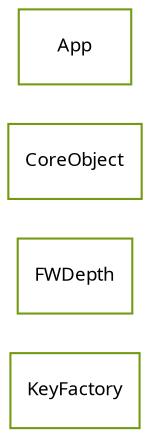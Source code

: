 strict digraph class_diagram {
  rankdir=LR;
  TypeKeyFactory[
    label="KeyFactory",
    URL="KeyFactory.html",
    tooltip="com.sekati.core.KeyFactory",
    fontname="Verdana",
    fontsize="9"
    color="#729b12"
    shape="record"
  ];
  TypeFWDepth[
    label="FWDepth",
    URL="FWDepth.html",
    tooltip="com.sekati.core.FWDepth",
    fontname="Verdana",
    fontsize="9"
    color="#729b12"
    shape="record"
  ];
  TypeCoreObject[
    label="CoreObject",
    URL="CoreObject.html",
    tooltip="com.sekati.core.CoreObject",
    fontname="Verdana",
    fontsize="9"
    color="#729b12"
    shape="record"
  ];
  TypeApp[
    label="App",
    URL="App.html",
    tooltip="com.sekati.core.App",
    fontname="Verdana",
    fontsize="9"
    color="#729b12"
    shape="record"
  ];
}
